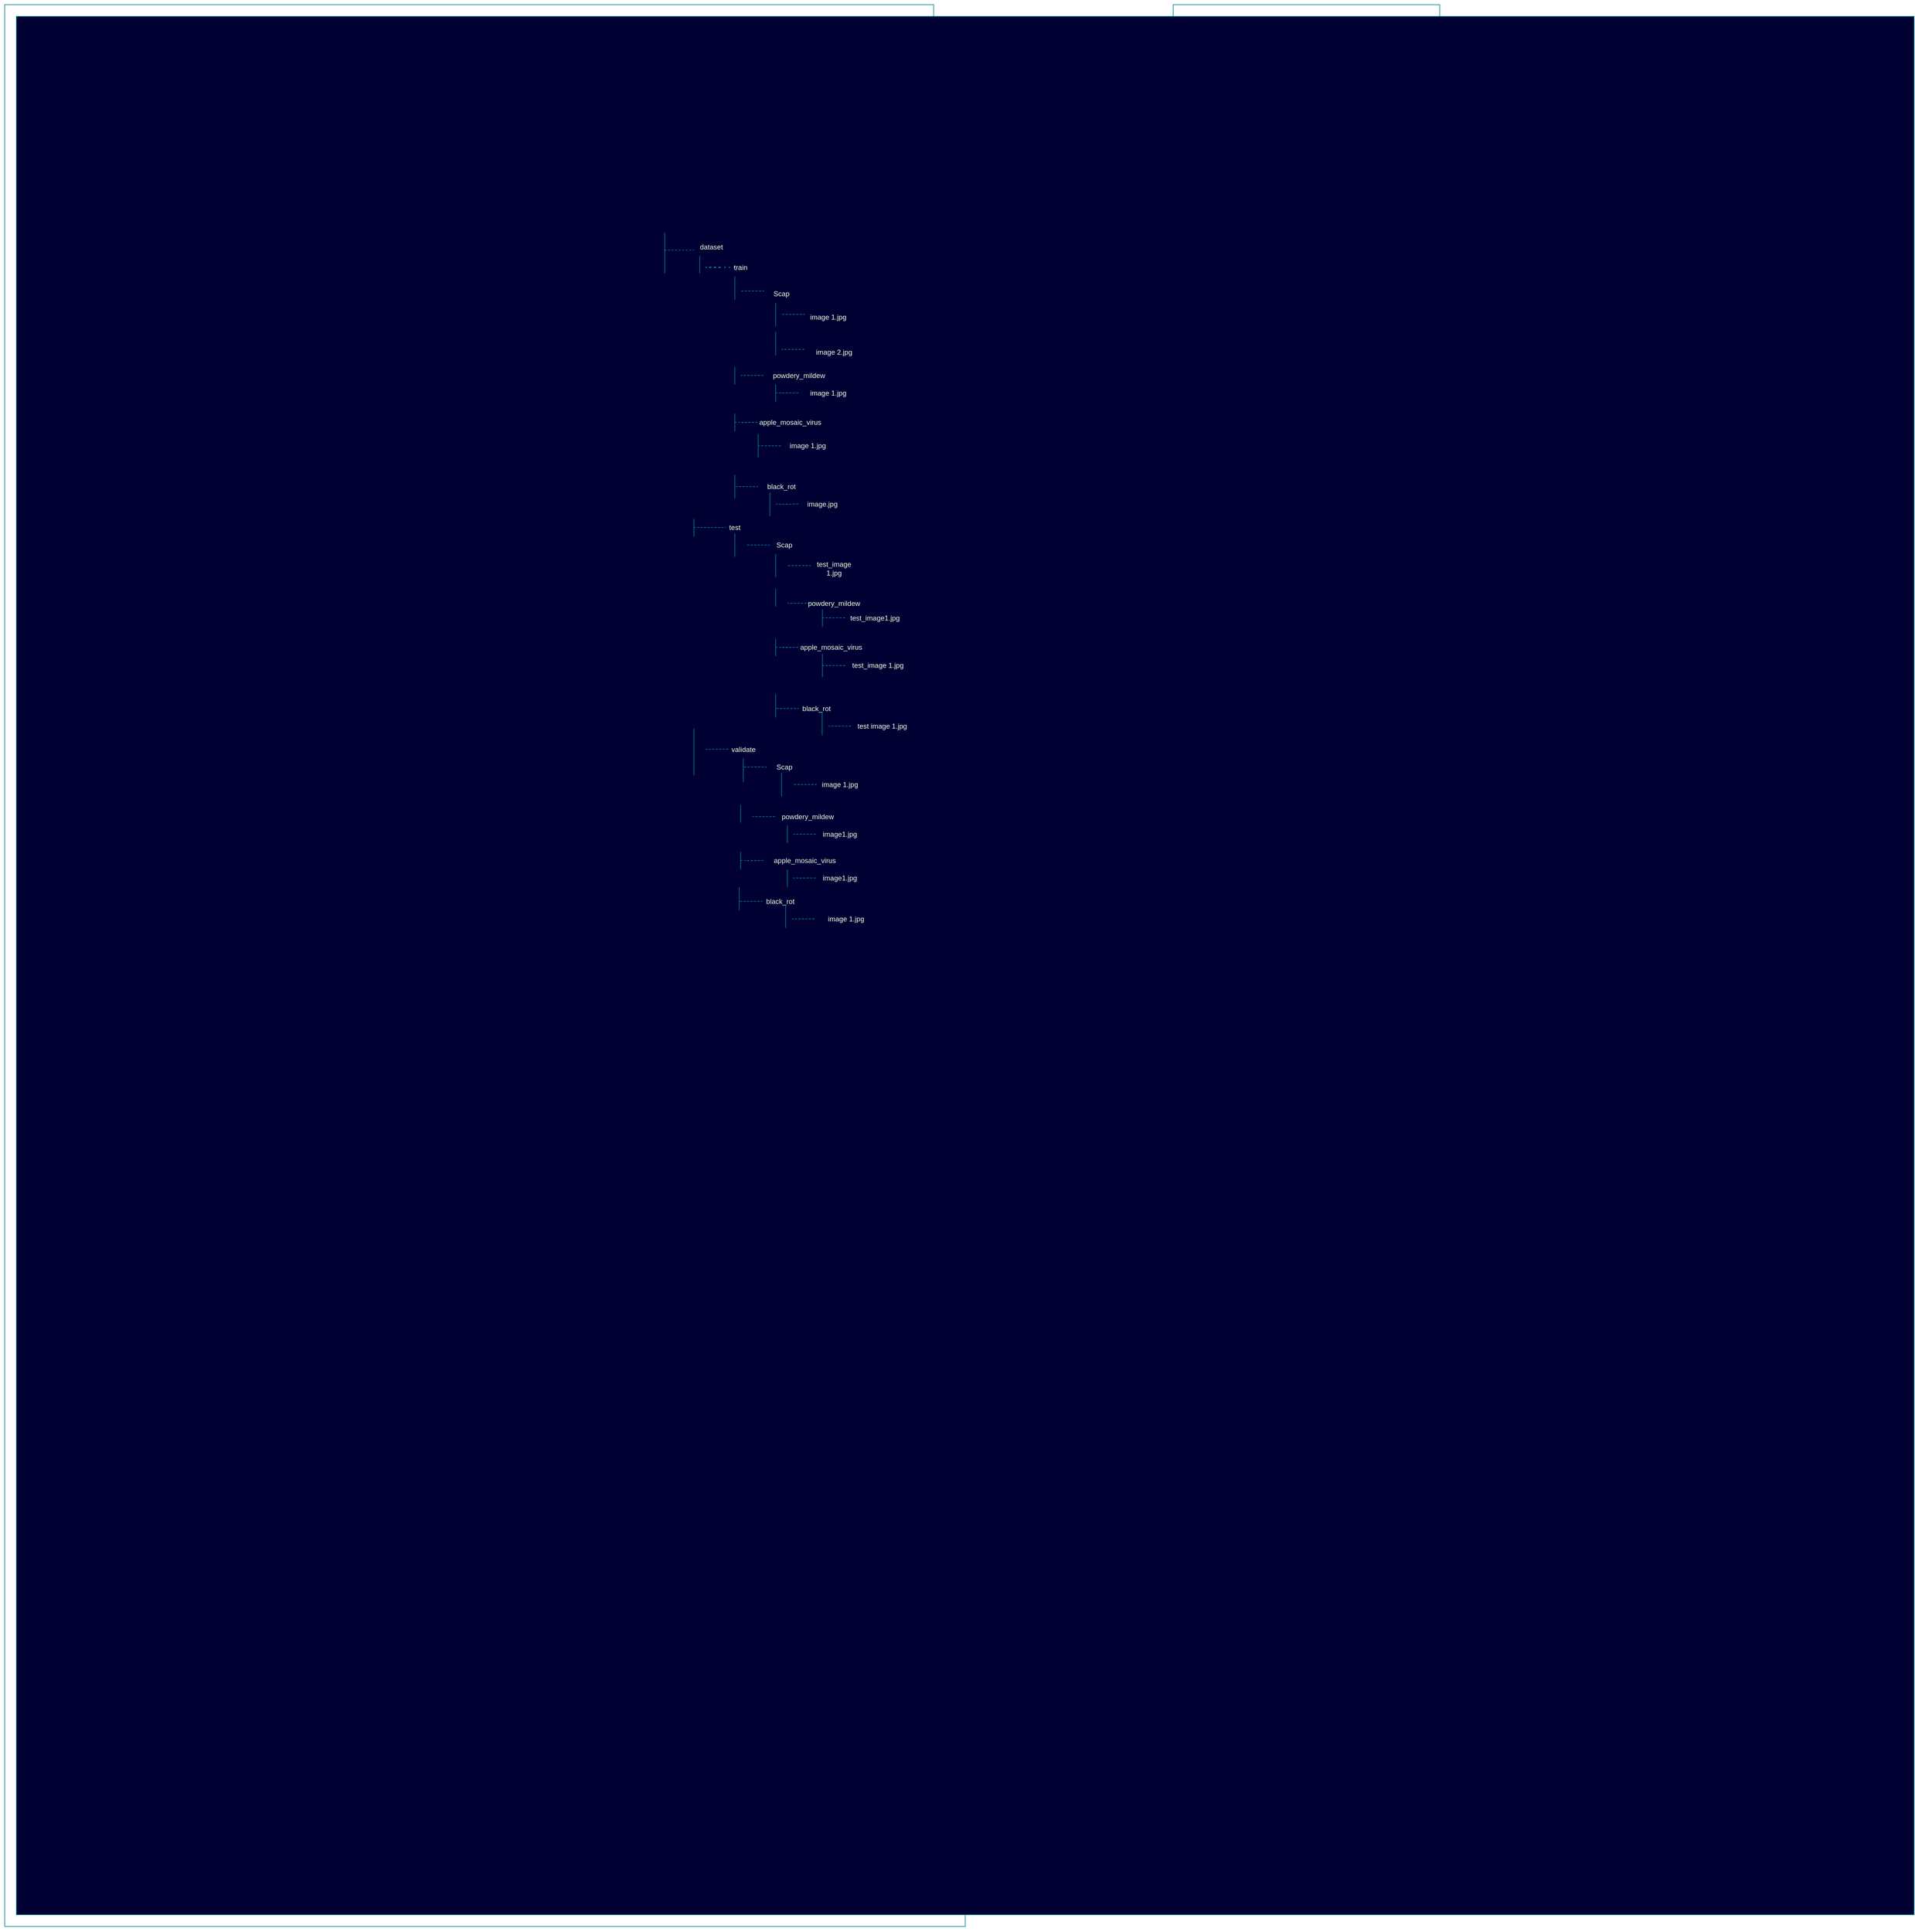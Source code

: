 <mxfile version="22.1.11" type="github">
  <diagram name="Page-1" id="oNqK7Tt7VDadAU0Wci8r">
    <mxGraphModel dx="2754" dy="1744" grid="1" gridSize="10" guides="1" tooltips="1" connect="1" arrows="1" fold="1" page="1" pageScale="1" pageWidth="827" pageHeight="1169" background="none" math="0" shadow="0">
      <root>
        <mxCell id="0" />
        <mxCell id="1" parent="0" />
        <mxCell id="n_PquJhFzSinBQ8zShAa-7" value="" style="shape=partialRectangle;whiteSpace=wrap;html=1;top=0;bottom=0;fillColor=none;strokeColor=#028090;align=center;verticalAlign=middle;fontFamily=Helvetica;fontSize=12;fontColor=#E4FDE1;labelBackgroundColor=none;" vertex="1" parent="1">
          <mxGeometry x="350" y="250" height="60" as="geometry" />
        </mxCell>
        <mxCell id="n_PquJhFzSinBQ8zShAa-177" style="edgeStyle=orthogonalEdgeStyle;rounded=0;orthogonalLoop=1;jettySize=auto;html=1;exitX=0.5;exitY=1;exitDx=0;exitDy=0;strokeColor=#028090;fontColor=#E4FDE1;fillColor=#F45B69;" edge="1" parent="1" source="n_PquJhFzSinBQ8zShAa-17">
          <mxGeometry relative="1" as="geometry">
            <mxPoint x="459.852" y="1041.111" as="targetPoint" />
          </mxGeometry>
        </mxCell>
        <mxCell id="n_PquJhFzSinBQ8zShAa-279" style="edgeStyle=orthogonalEdgeStyle;rounded=0;orthogonalLoop=1;jettySize=auto;html=1;exitX=0.75;exitY=0;exitDx=0;exitDy=0;strokeColor=#028090;fontColor=#E4FDE1;fillColor=#F45B69;" edge="1" parent="1" source="n_PquJhFzSinBQ8zShAa-17">
          <mxGeometry relative="1" as="geometry">
            <mxPoint x="870.0" y="380" as="targetPoint" />
          </mxGeometry>
        </mxCell>
        <mxCell id="n_PquJhFzSinBQ8zShAa-17" value="" style="whiteSpace=wrap;html=1;aspect=fixed;strokeColor=#028090;fontColor=#E4FDE1;fillColor=#000033;" vertex="1" parent="1">
          <mxGeometry x="-1110" y="-150" width="3249" height="3249" as="geometry" />
        </mxCell>
        <mxCell id="n_PquJhFzSinBQ8zShAa-19" value="" style="endArrow=none;html=1;rounded=0;strokeColor=#028090;fontColor=#E4FDE1;fillColor=#F45B69;targetPerimeterSpacing=9;" edge="1" parent="1">
          <mxGeometry width="50" height="50" relative="1" as="geometry">
            <mxPoint y="290" as="sourcePoint" />
            <mxPoint y="220" as="targetPoint" />
            <Array as="points">
              <mxPoint y="280" />
              <mxPoint y="250" />
            </Array>
          </mxGeometry>
        </mxCell>
        <mxCell id="n_PquJhFzSinBQ8zShAa-21" value="" style="endArrow=none;dashed=1;html=1;rounded=0;strokeColor=#028090;fontColor=#E4FDE1;fillColor=#F45B69;" edge="1" parent="1">
          <mxGeometry width="50" height="50" relative="1" as="geometry">
            <mxPoint y="250" as="sourcePoint" />
            <mxPoint x="50" y="250" as="targetPoint" />
            <Array as="points">
              <mxPoint y="250" />
            </Array>
          </mxGeometry>
        </mxCell>
        <mxCell id="n_PquJhFzSinBQ8zShAa-22" value="dataset" style="text;strokeColor=none;align=center;fillColor=none;html=1;verticalAlign=middle;whiteSpace=wrap;rounded=0;fontColor=#E4FDE1;" vertex="1" parent="1">
          <mxGeometry x="50" y="230" width="60" height="30" as="geometry" />
        </mxCell>
        <mxCell id="n_PquJhFzSinBQ8zShAa-29" value="" style="endArrow=none;html=1;rounded=0;strokeColor=#028090;fontColor=#E4FDE1;fillColor=#F45B69;" edge="1" parent="1">
          <mxGeometry width="50" height="50" relative="1" as="geometry">
            <mxPoint x="60" y="290" as="sourcePoint" />
            <mxPoint x="60" y="290" as="targetPoint" />
            <Array as="points">
              <mxPoint x="60" y="260" />
              <mxPoint x="60" y="280" />
            </Array>
          </mxGeometry>
        </mxCell>
        <mxCell id="n_PquJhFzSinBQ8zShAa-30" value="" style="endArrow=none;dashed=1;html=1;dashPattern=1 3;strokeWidth=2;rounded=0;strokeColor=#028090;fontColor=#E4FDE1;fillColor=#F45B69;" edge="1" parent="1">
          <mxGeometry width="50" height="50" relative="1" as="geometry">
            <mxPoint x="120" y="279.5" as="sourcePoint" />
            <mxPoint x="100" y="280" as="targetPoint" />
            <Array as="points">
              <mxPoint x="70" y="279.5" />
            </Array>
          </mxGeometry>
        </mxCell>
        <mxCell id="n_PquJhFzSinBQ8zShAa-34" value="train" style="text;strokeColor=none;align=center;fillColor=none;html=1;verticalAlign=middle;whiteSpace=wrap;rounded=0;fontColor=#E4FDE1;" vertex="1" parent="1">
          <mxGeometry x="100" y="265" width="60" height="30" as="geometry" />
        </mxCell>
        <mxCell id="n_PquJhFzSinBQ8zShAa-37" value="" style="endArrow=none;html=1;rounded=0;strokeColor=#028090;fontColor=#E4FDE1;fillColor=#F45B69;" edge="1" parent="1">
          <mxGeometry width="50" height="50" relative="1" as="geometry">
            <mxPoint x="120" y="295" as="sourcePoint" />
            <mxPoint x="120" y="295" as="targetPoint" />
            <Array as="points">
              <mxPoint x="120" y="335" />
            </Array>
          </mxGeometry>
        </mxCell>
        <mxCell id="n_PquJhFzSinBQ8zShAa-39" value="" style="endArrow=none;dashed=1;html=1;rounded=0;strokeColor=#028090;fontColor=#E4FDE1;fillColor=#F45B69;" edge="1" parent="1">
          <mxGeometry width="50" height="50" relative="1" as="geometry">
            <mxPoint x="170" y="320" as="sourcePoint" />
            <mxPoint x="170" y="320" as="targetPoint" />
            <Array as="points">
              <mxPoint x="130" y="320" />
            </Array>
          </mxGeometry>
        </mxCell>
        <mxCell id="n_PquJhFzSinBQ8zShAa-41" value="Scap" style="text;strokeColor=none;align=center;fillColor=none;html=1;verticalAlign=middle;whiteSpace=wrap;rounded=0;fontColor=#E4FDE1;" vertex="1" parent="1">
          <mxGeometry x="170" y="310" width="60" height="30" as="geometry" />
        </mxCell>
        <mxCell id="n_PquJhFzSinBQ8zShAa-44" value="" style="endArrow=none;html=1;rounded=0;strokeColor=#028090;fontColor=#E4FDE1;fillColor=#F45B69;" edge="1" parent="1">
          <mxGeometry width="50" height="50" relative="1" as="geometry">
            <mxPoint x="190" y="340" as="sourcePoint" />
            <mxPoint x="190" y="340" as="targetPoint" />
            <Array as="points">
              <mxPoint x="190" y="380" />
            </Array>
          </mxGeometry>
        </mxCell>
        <mxCell id="n_PquJhFzSinBQ8zShAa-45" value="" style="endArrow=none;dashed=1;html=1;rounded=0;strokeColor=#028090;fontColor=#E4FDE1;fillColor=#F45B69;" edge="1" parent="1">
          <mxGeometry width="50" height="50" relative="1" as="geometry">
            <mxPoint x="240" y="360" as="sourcePoint" />
            <mxPoint x="240" y="360" as="targetPoint" />
            <Array as="points">
              <mxPoint x="200" y="360" />
            </Array>
          </mxGeometry>
        </mxCell>
        <mxCell id="n_PquJhFzSinBQ8zShAa-48" value="image 1.jpg" style="text;strokeColor=none;align=center;fillColor=none;html=1;verticalAlign=middle;whiteSpace=wrap;rounded=0;fontColor=#E4FDE1;" vertex="1" parent="1">
          <mxGeometry x="240" y="350" width="80" height="30" as="geometry" />
        </mxCell>
        <mxCell id="n_PquJhFzSinBQ8zShAa-50" value="" style="endArrow=none;html=1;rounded=0;strokeColor=#028090;fontColor=#E4FDE1;fillColor=#F45B69;" edge="1" parent="1">
          <mxGeometry width="50" height="50" relative="1" as="geometry">
            <mxPoint x="190" y="390" as="sourcePoint" />
            <mxPoint x="190" y="390" as="targetPoint" />
            <Array as="points">
              <mxPoint x="190" y="430" />
            </Array>
          </mxGeometry>
        </mxCell>
        <mxCell id="n_PquJhFzSinBQ8zShAa-51" value="" style="endArrow=none;dashed=1;html=1;rounded=0;strokeColor=#028090;fontColor=#E4FDE1;fillColor=#F45B69;" edge="1" parent="1">
          <mxGeometry width="50" height="50" relative="1" as="geometry">
            <mxPoint x="200" y="420" as="sourcePoint" />
            <mxPoint x="200" y="420" as="targetPoint" />
            <Array as="points">
              <mxPoint x="240" y="420" />
            </Array>
          </mxGeometry>
        </mxCell>
        <mxCell id="n_PquJhFzSinBQ8zShAa-54" value="image 2.jpg" style="text;strokeColor=none;align=center;fillColor=none;html=1;verticalAlign=middle;whiteSpace=wrap;rounded=0;fontColor=#E4FDE1;" vertex="1" parent="1">
          <mxGeometry x="240" y="410" width="100" height="30" as="geometry" />
        </mxCell>
        <mxCell id="n_PquJhFzSinBQ8zShAa-57" value="" style="endArrow=none;html=1;rounded=0;strokeColor=#028090;fontColor=#E4FDE1;fillColor=#F45B69;" edge="1" parent="1">
          <mxGeometry width="50" height="50" relative="1" as="geometry">
            <mxPoint x="120" y="450" as="sourcePoint" />
            <mxPoint x="120" y="450" as="targetPoint" />
            <Array as="points">
              <mxPoint x="120" y="480" />
            </Array>
          </mxGeometry>
        </mxCell>
        <mxCell id="n_PquJhFzSinBQ8zShAa-62" value="" style="endArrow=none;dashed=1;html=1;rounded=0;strokeColor=#028090;fontColor=#E4FDE1;fillColor=#F45B69;" edge="1" parent="1">
          <mxGeometry width="50" height="50" relative="1" as="geometry">
            <mxPoint x="130" y="464.52" as="sourcePoint" />
            <mxPoint x="130" y="464.52" as="targetPoint" />
            <Array as="points">
              <mxPoint x="170" y="464.52" />
            </Array>
          </mxGeometry>
        </mxCell>
        <mxCell id="n_PquJhFzSinBQ8zShAa-63" value="powdery_mildew" style="text;strokeColor=none;align=center;fillColor=none;html=1;verticalAlign=middle;whiteSpace=wrap;rounded=0;fontColor=#E4FDE1;" vertex="1" parent="1">
          <mxGeometry x="170" y="450" width="120" height="30" as="geometry" />
        </mxCell>
        <mxCell id="n_PquJhFzSinBQ8zShAa-64" value="" style="endArrow=none;html=1;rounded=0;strokeColor=#028090;fontColor=#E4FDE1;fillColor=#F45B69;" edge="1" parent="1">
          <mxGeometry width="50" height="50" relative="1" as="geometry">
            <mxPoint x="190" y="480" as="sourcePoint" />
            <mxPoint x="190" y="480" as="targetPoint" />
            <Array as="points">
              <mxPoint x="190" y="510" />
            </Array>
          </mxGeometry>
        </mxCell>
        <mxCell id="n_PquJhFzSinBQ8zShAa-65" value="" style="endArrow=none;dashed=1;html=1;rounded=0;strokeColor=#028090;fontColor=#E4FDE1;fillColor=#F45B69;" edge="1" parent="1">
          <mxGeometry width="50" height="50" relative="1" as="geometry">
            <mxPoint x="190" y="494.52" as="sourcePoint" />
            <mxPoint x="190" y="494.52" as="targetPoint" />
            <Array as="points">
              <mxPoint x="230" y="494.52" />
            </Array>
          </mxGeometry>
        </mxCell>
        <mxCell id="n_PquJhFzSinBQ8zShAa-67" value="image 1.jpg" style="text;strokeColor=none;align=center;fillColor=none;html=1;verticalAlign=middle;whiteSpace=wrap;rounded=0;fontColor=#E4FDE1;" vertex="1" parent="1">
          <mxGeometry x="230" y="480" width="100" height="30" as="geometry" />
        </mxCell>
        <mxCell id="n_PquJhFzSinBQ8zShAa-68" value="" style="endArrow=none;html=1;rounded=0;strokeColor=#028090;fontColor=#E4FDE1;fillColor=#F45B69;" edge="1" parent="1">
          <mxGeometry width="50" height="50" relative="1" as="geometry">
            <mxPoint x="120" y="530" as="sourcePoint" />
            <mxPoint x="120" y="530" as="targetPoint" />
            <Array as="points">
              <mxPoint x="120" y="560" />
            </Array>
          </mxGeometry>
        </mxCell>
        <mxCell id="n_PquJhFzSinBQ8zShAa-69" value="" style="endArrow=none;dashed=1;html=1;rounded=0;strokeColor=#028090;fontColor=#E4FDE1;fillColor=#F45B69;" edge="1" parent="1">
          <mxGeometry width="50" height="50" relative="1" as="geometry">
            <mxPoint x="120" y="544.76" as="sourcePoint" />
            <mxPoint x="130" y="545.24" as="targetPoint" />
            <Array as="points">
              <mxPoint x="160" y="544.76" />
            </Array>
          </mxGeometry>
        </mxCell>
        <mxCell id="n_PquJhFzSinBQ8zShAa-73" value="apple_mosaic_virus" style="text;strokeColor=none;align=center;fillColor=none;html=1;verticalAlign=middle;whiteSpace=wrap;rounded=0;fontColor=#E4FDE1;" vertex="1" parent="1">
          <mxGeometry x="150" y="530" width="130" height="30" as="geometry" />
        </mxCell>
        <mxCell id="n_PquJhFzSinBQ8zShAa-74" value="" style="endArrow=none;html=1;rounded=0;strokeColor=#028090;fontColor=#E4FDE1;fillColor=#F45B69;" edge="1" parent="1">
          <mxGeometry width="50" height="50" relative="1" as="geometry">
            <mxPoint x="160" y="605" as="sourcePoint" />
            <mxPoint x="160" y="605" as="targetPoint" />
            <Array as="points">
              <mxPoint x="160" y="565" />
            </Array>
          </mxGeometry>
        </mxCell>
        <mxCell id="n_PquJhFzSinBQ8zShAa-75" value="" style="endArrow=none;dashed=1;html=1;rounded=0;strokeColor=#028090;fontColor=#E4FDE1;fillColor=#F45B69;" edge="1" parent="1">
          <mxGeometry width="50" height="50" relative="1" as="geometry">
            <mxPoint x="160" y="585" as="sourcePoint" />
            <mxPoint x="160" y="585" as="targetPoint" />
            <Array as="points">
              <mxPoint x="200" y="585" />
            </Array>
          </mxGeometry>
        </mxCell>
        <mxCell id="n_PquJhFzSinBQ8zShAa-76" value="image 1.jpg" style="text;strokeColor=none;align=center;fillColor=none;html=1;verticalAlign=middle;whiteSpace=wrap;rounded=0;fontColor=#E4FDE1;" vertex="1" parent="1">
          <mxGeometry x="200" y="570" width="90" height="30" as="geometry" />
        </mxCell>
        <mxCell id="n_PquJhFzSinBQ8zShAa-77" value="" style="endArrow=none;html=1;rounded=0;strokeColor=#028090;fontColor=#E4FDE1;fillColor=#F45B69;" edge="1" parent="1">
          <mxGeometry width="50" height="50" relative="1" as="geometry">
            <mxPoint x="120" y="635" as="sourcePoint" />
            <mxPoint x="120" y="635" as="targetPoint" />
            <Array as="points">
              <mxPoint x="120" y="675" />
            </Array>
          </mxGeometry>
        </mxCell>
        <mxCell id="n_PquJhFzSinBQ8zShAa-78" value="" style="endArrow=none;dashed=1;html=1;rounded=0;strokeColor=#028090;fontColor=#E4FDE1;fillColor=#F45B69;" edge="1" parent="1">
          <mxGeometry width="50" height="50" relative="1" as="geometry">
            <mxPoint x="160" y="654.91" as="sourcePoint" />
            <mxPoint x="160" y="654.91" as="targetPoint" />
            <Array as="points">
              <mxPoint x="120" y="654.91" />
            </Array>
          </mxGeometry>
        </mxCell>
        <mxCell id="n_PquJhFzSinBQ8zShAa-79" value="black_rot" style="text;strokeColor=none;align=center;fillColor=none;html=1;verticalAlign=middle;whiteSpace=wrap;rounded=0;fontColor=#E4FDE1;" vertex="1" parent="1">
          <mxGeometry x="160" y="640" width="80" height="30" as="geometry" />
        </mxCell>
        <mxCell id="n_PquJhFzSinBQ8zShAa-81" value="" style="endArrow=none;html=1;rounded=0;strokeColor=#028090;fontColor=#E4FDE1;fillColor=#F45B69;" edge="1" parent="1">
          <mxGeometry width="50" height="50" relative="1" as="geometry">
            <mxPoint x="50.0" y="740" as="sourcePoint" />
            <mxPoint x="50.0" y="740" as="targetPoint" />
            <Array as="points">
              <mxPoint x="50.0" y="710" />
            </Array>
          </mxGeometry>
        </mxCell>
        <mxCell id="n_PquJhFzSinBQ8zShAa-82" value="test" style="text;strokeColor=none;align=center;fillColor=none;html=1;verticalAlign=middle;whiteSpace=wrap;rounded=0;fontColor=#E4FDE1;" vertex="1" parent="1">
          <mxGeometry x="90" y="710" width="60" height="30" as="geometry" />
        </mxCell>
        <mxCell id="n_PquJhFzSinBQ8zShAa-84" value="" style="endArrow=none;dashed=1;html=1;rounded=0;strokeColor=#028090;fontColor=#E4FDE1;fillColor=#F45B69;" edge="1" parent="1">
          <mxGeometry width="50" height="50" relative="1" as="geometry">
            <mxPoint x="50" y="724.7" as="sourcePoint" />
            <mxPoint x="50" y="724.77" as="targetPoint" />
            <Array as="points">
              <mxPoint x="105" y="724.77" />
            </Array>
          </mxGeometry>
        </mxCell>
        <mxCell id="n_PquJhFzSinBQ8zShAa-87" value="" style="endArrow=none;dashed=1;html=1;rounded=0;strokeColor=#028090;fontColor=#E4FDE1;fillColor=#F45B69;" edge="1" parent="1">
          <mxGeometry width="50" height="50" relative="1" as="geometry">
            <mxPoint x="190" y="684.75" as="sourcePoint" />
            <mxPoint x="190" y="684.75" as="targetPoint" />
            <Array as="points">
              <mxPoint x="230" y="684.75" />
            </Array>
          </mxGeometry>
        </mxCell>
        <mxCell id="n_PquJhFzSinBQ8zShAa-88" value="" style="endArrow=none;html=1;rounded=0;strokeColor=#028090;fontColor=#E4FDE1;fillColor=#F45B69;" edge="1" parent="1">
          <mxGeometry width="50" height="50" relative="1" as="geometry">
            <mxPoint x="180" y="705" as="sourcePoint" />
            <mxPoint x="180" y="705" as="targetPoint" />
            <Array as="points">
              <mxPoint x="180" y="665" />
            </Array>
          </mxGeometry>
        </mxCell>
        <mxCell id="n_PquJhFzSinBQ8zShAa-89" value="image.jpg&lt;br&gt;" style="text;strokeColor=none;align=center;fillColor=none;html=1;verticalAlign=middle;whiteSpace=wrap;rounded=0;fontColor=#E4FDE1;" vertex="1" parent="1">
          <mxGeometry x="240" y="670" width="60" height="30" as="geometry" />
        </mxCell>
        <mxCell id="n_PquJhFzSinBQ8zShAa-149" value="" style="endArrow=none;html=1;rounded=0;strokeColor=#028090;fontColor=#E4FDE1;fillColor=#F45B69;" edge="1" parent="1">
          <mxGeometry width="50" height="50" relative="1" as="geometry">
            <mxPoint x="120" y="735" as="sourcePoint" />
            <mxPoint x="120" y="735" as="targetPoint" />
            <Array as="points">
              <mxPoint x="120" y="775" />
            </Array>
          </mxGeometry>
        </mxCell>
        <mxCell id="n_PquJhFzSinBQ8zShAa-150" value="" style="endArrow=none;dashed=1;html=1;rounded=0;strokeColor=#028090;fontColor=#E4FDE1;fillColor=#F45B69;" edge="1" parent="1">
          <mxGeometry width="50" height="50" relative="1" as="geometry">
            <mxPoint x="180" y="754.7" as="sourcePoint" />
            <mxPoint x="180" y="754.7" as="targetPoint" />
            <Array as="points">
              <mxPoint x="140" y="754.7" />
            </Array>
          </mxGeometry>
        </mxCell>
        <mxCell id="n_PquJhFzSinBQ8zShAa-151" value="Scap" style="text;strokeColor=none;align=center;fillColor=none;html=1;verticalAlign=middle;whiteSpace=wrap;rounded=0;fontColor=#E4FDE1;" vertex="1" parent="1">
          <mxGeometry x="175" y="740" width="60" height="30" as="geometry" />
        </mxCell>
        <mxCell id="n_PquJhFzSinBQ8zShAa-152" value="" style="endArrow=none;html=1;rounded=0;strokeColor=#028090;fontColor=#E4FDE1;fillColor=#F45B69;" edge="1" parent="1">
          <mxGeometry width="50" height="50" relative="1" as="geometry">
            <mxPoint x="190" y="770" as="sourcePoint" />
            <mxPoint x="190" y="770" as="targetPoint" />
            <Array as="points">
              <mxPoint x="190" y="810" />
            </Array>
          </mxGeometry>
        </mxCell>
        <mxCell id="n_PquJhFzSinBQ8zShAa-153" value="" style="endArrow=none;dashed=1;html=1;rounded=0;strokeColor=#028090;fontColor=#E4FDE1;fillColor=#F45B69;" edge="1" parent="1">
          <mxGeometry width="50" height="50" relative="1" as="geometry">
            <mxPoint x="250" y="790" as="sourcePoint" />
            <mxPoint x="250" y="790" as="targetPoint" />
            <Array as="points">
              <mxPoint x="210" y="790" />
            </Array>
          </mxGeometry>
        </mxCell>
        <mxCell id="n_PquJhFzSinBQ8zShAa-154" value="test_image 1.jpg" style="text;strokeColor=none;align=center;fillColor=none;html=1;verticalAlign=middle;whiteSpace=wrap;rounded=0;fontColor=#E4FDE1;" vertex="1" parent="1">
          <mxGeometry x="250" y="780" width="80" height="30" as="geometry" />
        </mxCell>
        <mxCell id="n_PquJhFzSinBQ8zShAa-158" value="" style="endArrow=none;html=1;rounded=0;strokeColor=#028090;fontColor=#E4FDE1;fillColor=#F45B69;" edge="1" parent="1">
          <mxGeometry width="50" height="50" relative="1" as="geometry">
            <mxPoint x="190" y="830" as="sourcePoint" />
            <mxPoint x="190" y="830" as="targetPoint" />
            <Array as="points">
              <mxPoint x="190" y="860" />
            </Array>
          </mxGeometry>
        </mxCell>
        <mxCell id="n_PquJhFzSinBQ8zShAa-159" value="" style="endArrow=none;dashed=1;html=1;rounded=0;strokeColor=#028090;fontColor=#E4FDE1;fillColor=#F45B69;" edge="1" parent="1">
          <mxGeometry width="50" height="50" relative="1" as="geometry">
            <mxPoint x="210" y="854.55" as="sourcePoint" />
            <mxPoint x="210" y="854.55" as="targetPoint" />
            <Array as="points">
              <mxPoint x="250" y="854.55" />
            </Array>
          </mxGeometry>
        </mxCell>
        <mxCell id="n_PquJhFzSinBQ8zShAa-160" value="powdery_mildew" style="text;strokeColor=none;align=center;fillColor=none;html=1;verticalAlign=middle;whiteSpace=wrap;rounded=0;fontColor=#E4FDE1;" vertex="1" parent="1">
          <mxGeometry x="230" y="840" width="120" height="30" as="geometry" />
        </mxCell>
        <mxCell id="n_PquJhFzSinBQ8zShAa-161" value="" style="endArrow=none;html=1;rounded=0;strokeColor=#028090;fontColor=#E4FDE1;fillColor=#F45B69;" edge="1" parent="1">
          <mxGeometry width="50" height="50" relative="1" as="geometry">
            <mxPoint x="270" y="865" as="sourcePoint" />
            <mxPoint x="270" y="865" as="targetPoint" />
            <Array as="points">
              <mxPoint x="270" y="895" />
            </Array>
          </mxGeometry>
        </mxCell>
        <mxCell id="n_PquJhFzSinBQ8zShAa-162" value="" style="endArrow=none;dashed=1;html=1;rounded=0;strokeColor=#028090;fontColor=#E4FDE1;fillColor=#F45B69;" edge="1" parent="1">
          <mxGeometry width="50" height="50" relative="1" as="geometry">
            <mxPoint x="270" y="879.52" as="sourcePoint" />
            <mxPoint x="270" y="879.52" as="targetPoint" />
            <Array as="points">
              <mxPoint x="310" y="879.52" />
            </Array>
          </mxGeometry>
        </mxCell>
        <mxCell id="n_PquJhFzSinBQ8zShAa-163" value="test_image1.jpg" style="text;strokeColor=none;align=center;fillColor=none;html=1;verticalAlign=middle;whiteSpace=wrap;rounded=0;fontColor=#E4FDE1;" vertex="1" parent="1">
          <mxGeometry x="310" y="865" width="100" height="30" as="geometry" />
        </mxCell>
        <mxCell id="n_PquJhFzSinBQ8zShAa-164" value="" style="endArrow=none;html=1;rounded=0;strokeColor=#028090;fontColor=#E4FDE1;fillColor=#F45B69;" edge="1" parent="1">
          <mxGeometry width="50" height="50" relative="1" as="geometry">
            <mxPoint x="190" y="915" as="sourcePoint" />
            <mxPoint x="190" y="915" as="targetPoint" />
            <Array as="points">
              <mxPoint x="190" y="945" />
            </Array>
          </mxGeometry>
        </mxCell>
        <mxCell id="n_PquJhFzSinBQ8zShAa-165" value="" style="endArrow=none;dashed=1;html=1;rounded=0;strokeColor=#028090;fontColor=#E4FDE1;fillColor=#F45B69;" edge="1" parent="1">
          <mxGeometry width="50" height="50" relative="1" as="geometry">
            <mxPoint x="190" y="929.76" as="sourcePoint" />
            <mxPoint x="200" y="930.24" as="targetPoint" />
            <Array as="points">
              <mxPoint x="230" y="929.76" />
            </Array>
          </mxGeometry>
        </mxCell>
        <mxCell id="n_PquJhFzSinBQ8zShAa-166" value="apple_mosaic_virus" style="text;strokeColor=none;align=center;fillColor=none;html=1;verticalAlign=middle;whiteSpace=wrap;rounded=0;fontColor=#E4FDE1;" vertex="1" parent="1">
          <mxGeometry x="220" y="915" width="130" height="30" as="geometry" />
        </mxCell>
        <mxCell id="n_PquJhFzSinBQ8zShAa-167" value="" style="endArrow=none;html=1;rounded=0;strokeColor=#028090;fontColor=#E4FDE1;fillColor=#F45B69;" edge="1" parent="1">
          <mxGeometry width="50" height="50" relative="1" as="geometry">
            <mxPoint x="270" y="981" as="sourcePoint" />
            <mxPoint x="270" y="981" as="targetPoint" />
            <Array as="points">
              <mxPoint x="270" y="941" />
            </Array>
          </mxGeometry>
        </mxCell>
        <mxCell id="n_PquJhFzSinBQ8zShAa-168" value="" style="endArrow=none;dashed=1;html=1;rounded=0;strokeColor=#028090;fontColor=#E4FDE1;fillColor=#F45B69;" edge="1" parent="1">
          <mxGeometry width="50" height="50" relative="1" as="geometry">
            <mxPoint x="270" y="961" as="sourcePoint" />
            <mxPoint x="270" y="961" as="targetPoint" />
            <Array as="points">
              <mxPoint x="310" y="961" />
            </Array>
          </mxGeometry>
        </mxCell>
        <mxCell id="n_PquJhFzSinBQ8zShAa-169" value="test_image 1.jpg" style="text;strokeColor=none;align=center;fillColor=none;html=1;verticalAlign=middle;whiteSpace=wrap;rounded=0;fontColor=#E4FDE1;" vertex="1" parent="1">
          <mxGeometry x="310" y="946" width="110" height="30" as="geometry" />
        </mxCell>
        <mxCell id="n_PquJhFzSinBQ8zShAa-170" value="" style="endArrow=none;html=1;rounded=0;strokeColor=#028090;fontColor=#E4FDE1;fillColor=#F45B69;" edge="1" parent="1">
          <mxGeometry width="50" height="50" relative="1" as="geometry">
            <mxPoint x="190" y="1010" as="sourcePoint" />
            <mxPoint x="190" y="1010" as="targetPoint" />
            <Array as="points">
              <mxPoint x="190" y="1050" />
            </Array>
          </mxGeometry>
        </mxCell>
        <mxCell id="n_PquJhFzSinBQ8zShAa-171" value="" style="endArrow=none;dashed=1;html=1;rounded=0;strokeColor=#028090;fontColor=#E4FDE1;fillColor=#F45B69;" edge="1" parent="1">
          <mxGeometry width="50" height="50" relative="1" as="geometry">
            <mxPoint x="230" y="1034.47" as="sourcePoint" />
            <mxPoint x="230" y="1034.47" as="targetPoint" />
            <Array as="points">
              <mxPoint x="190" y="1034.47" />
            </Array>
          </mxGeometry>
        </mxCell>
        <mxCell id="n_PquJhFzSinBQ8zShAa-172" value="black_rot" style="text;strokeColor=none;align=center;fillColor=none;html=1;verticalAlign=middle;whiteSpace=wrap;rounded=0;fontColor=#E4FDE1;" vertex="1" parent="1">
          <mxGeometry x="220" y="1020" width="80" height="30" as="geometry" />
        </mxCell>
        <mxCell id="n_PquJhFzSinBQ8zShAa-173" value="" style="endArrow=none;dashed=1;html=1;rounded=0;strokeColor=#028090;fontColor=#E4FDE1;fillColor=#F45B69;" edge="1" parent="1">
          <mxGeometry width="50" height="50" relative="1" as="geometry">
            <mxPoint x="280" y="1064.57" as="sourcePoint" />
            <mxPoint x="280" y="1064.57" as="targetPoint" />
            <Array as="points">
              <mxPoint x="320" y="1064.57" />
            </Array>
          </mxGeometry>
        </mxCell>
        <mxCell id="n_PquJhFzSinBQ8zShAa-174" value="" style="endArrow=none;html=1;rounded=0;strokeColor=#028090;fontColor=#E4FDE1;fillColor=#F45B69;" edge="1" parent="1">
          <mxGeometry width="50" height="50" relative="1" as="geometry">
            <mxPoint x="269.57" y="1080" as="sourcePoint" />
            <mxPoint x="269.57" y="1080" as="targetPoint" />
            <Array as="points">
              <mxPoint x="269.57" y="1040" />
            </Array>
          </mxGeometry>
        </mxCell>
        <mxCell id="n_PquJhFzSinBQ8zShAa-179" value="test image 1.jpg&lt;br&gt;" style="text;strokeColor=none;align=center;fillColor=none;html=1;verticalAlign=middle;whiteSpace=wrap;rounded=0;fontColor=#E4FDE1;" vertex="1" parent="1">
          <mxGeometry x="320" y="1050" width="105" height="30" as="geometry" />
        </mxCell>
        <mxCell id="n_PquJhFzSinBQ8zShAa-246" value="" style="endArrow=none;html=1;rounded=0;strokeColor=#028090;fontColor=#E4FDE1;fillColor=#F45B69;" edge="1" parent="1">
          <mxGeometry width="50" height="50" relative="1" as="geometry">
            <mxPoint x="50" y="1149" as="sourcePoint" />
            <mxPoint x="50" y="1149" as="targetPoint" />
            <Array as="points">
              <mxPoint x="50" y="1069" />
            </Array>
          </mxGeometry>
        </mxCell>
        <mxCell id="n_PquJhFzSinBQ8zShAa-248" value="" style="endArrow=none;dashed=1;html=1;rounded=0;strokeColor=#028090;fontColor=#E4FDE1;fillColor=#F45B69;" edge="1" parent="1">
          <mxGeometry width="50" height="50" relative="1" as="geometry">
            <mxPoint x="70" y="1104.41" as="sourcePoint" />
            <mxPoint x="70" y="1104.41" as="targetPoint" />
            <Array as="points">
              <mxPoint x="110" y="1104" />
            </Array>
          </mxGeometry>
        </mxCell>
        <mxCell id="n_PquJhFzSinBQ8zShAa-249" value="validate&lt;br&gt;" style="text;strokeColor=none;align=center;fillColor=none;html=1;verticalAlign=middle;whiteSpace=wrap;rounded=0;fontColor=#E4FDE1;" vertex="1" parent="1">
          <mxGeometry x="110" y="1090" width="50" height="30" as="geometry" />
        </mxCell>
        <mxCell id="n_PquJhFzSinBQ8zShAa-253" value="" style="endArrow=none;html=1;rounded=0;strokeColor=#028090;fontColor=#E4FDE1;fillColor=#F45B69;" edge="1" parent="1">
          <mxGeometry width="50" height="50" relative="1" as="geometry">
            <mxPoint x="134.58" y="1120" as="sourcePoint" />
            <mxPoint x="134.58" y="1120" as="targetPoint" />
            <Array as="points">
              <mxPoint x="134.58" y="1160" />
            </Array>
          </mxGeometry>
        </mxCell>
        <mxCell id="n_PquJhFzSinBQ8zShAa-254" value="" style="endArrow=none;dashed=1;html=1;rounded=0;strokeColor=#028090;fontColor=#E4FDE1;fillColor=#F45B69;" edge="1" parent="1">
          <mxGeometry width="50" height="50" relative="1" as="geometry">
            <mxPoint x="174.5" y="1134.47" as="sourcePoint" />
            <mxPoint x="174.5" y="1134.47" as="targetPoint" />
            <Array as="points">
              <mxPoint x="134.5" y="1134.47" />
            </Array>
          </mxGeometry>
        </mxCell>
        <mxCell id="n_PquJhFzSinBQ8zShAa-255" value="Scap" style="text;strokeColor=none;align=center;fillColor=none;html=1;verticalAlign=middle;whiteSpace=wrap;rounded=0;fontColor=#E4FDE1;" vertex="1" parent="1">
          <mxGeometry x="175" y="1120" width="60" height="30" as="geometry" />
        </mxCell>
        <mxCell id="n_PquJhFzSinBQ8zShAa-256" value="" style="endArrow=none;html=1;rounded=0;strokeColor=#028090;fontColor=#E4FDE1;fillColor=#F45B69;" edge="1" parent="1">
          <mxGeometry width="50" height="50" relative="1" as="geometry">
            <mxPoint x="200" y="1145" as="sourcePoint" />
            <mxPoint x="200" y="1145" as="targetPoint" />
            <Array as="points">
              <mxPoint x="200" y="1185" />
            </Array>
          </mxGeometry>
        </mxCell>
        <mxCell id="n_PquJhFzSinBQ8zShAa-257" value="" style="endArrow=none;dashed=1;html=1;rounded=0;strokeColor=#028090;fontColor=#E4FDE1;fillColor=#F45B69;" edge="1" parent="1">
          <mxGeometry width="50" height="50" relative="1" as="geometry">
            <mxPoint x="260" y="1164.62" as="sourcePoint" />
            <mxPoint x="260" y="1164.62" as="targetPoint" />
            <Array as="points">
              <mxPoint x="220" y="1164.62" />
            </Array>
          </mxGeometry>
        </mxCell>
        <mxCell id="n_PquJhFzSinBQ8zShAa-258" value="image 1.jpg" style="text;strokeColor=none;align=center;fillColor=none;html=1;verticalAlign=middle;whiteSpace=wrap;rounded=0;fontColor=#E4FDE1;" vertex="1" parent="1">
          <mxGeometry x="260" y="1150" width="80" height="30" as="geometry" />
        </mxCell>
        <mxCell id="n_PquJhFzSinBQ8zShAa-300" value="" style="endArrow=none;html=1;rounded=0;strokeColor=#028090;fontColor=#E4FDE1;fillColor=#F45B69;" edge="1" parent="1">
          <mxGeometry width="50" height="50" relative="1" as="geometry">
            <mxPoint x="130" y="1200" as="sourcePoint" />
            <mxPoint x="130" y="1200" as="targetPoint" />
            <Array as="points">
              <mxPoint x="130" y="1230" />
            </Array>
          </mxGeometry>
        </mxCell>
        <mxCell id="n_PquJhFzSinBQ8zShAa-301" value="" style="endArrow=none;dashed=1;html=1;rounded=0;strokeColor=#028090;fontColor=#E4FDE1;fillColor=#F45B69;" edge="1" parent="1">
          <mxGeometry width="50" height="50" relative="1" as="geometry">
            <mxPoint x="150" y="1219.62" as="sourcePoint" />
            <mxPoint x="150" y="1219.62" as="targetPoint" />
            <Array as="points">
              <mxPoint x="190" y="1219.62" />
            </Array>
          </mxGeometry>
        </mxCell>
        <mxCell id="n_PquJhFzSinBQ8zShAa-302" value="powdery_mildew" style="text;strokeColor=none;align=center;fillColor=none;html=1;verticalAlign=middle;whiteSpace=wrap;rounded=0;fontColor=#E4FDE1;" vertex="1" parent="1">
          <mxGeometry x="200" y="1205" width="90" height="30" as="geometry" />
        </mxCell>
        <mxCell id="n_PquJhFzSinBQ8zShAa-303" value="" style="endArrow=none;html=1;rounded=0;strokeColor=#028090;fontColor=#E4FDE1;fillColor=#F45B69;" edge="1" parent="1">
          <mxGeometry width="50" height="50" relative="1" as="geometry">
            <mxPoint x="210" y="1235" as="sourcePoint" />
            <mxPoint x="210" y="1235" as="targetPoint" />
            <Array as="points">
              <mxPoint x="210" y="1265" />
            </Array>
          </mxGeometry>
        </mxCell>
        <mxCell id="n_PquJhFzSinBQ8zShAa-304" value="" style="endArrow=none;dashed=1;html=1;rounded=0;strokeColor=#028090;fontColor=#E4FDE1;fillColor=#F45B69;" edge="1" parent="1">
          <mxGeometry width="50" height="50" relative="1" as="geometry">
            <mxPoint x="220" y="1249.62" as="sourcePoint" />
            <mxPoint x="220" y="1249.62" as="targetPoint" />
            <Array as="points">
              <mxPoint x="260" y="1249.62" />
            </Array>
          </mxGeometry>
        </mxCell>
        <mxCell id="n_PquJhFzSinBQ8zShAa-305" value="image1.jpg" style="text;strokeColor=none;align=center;fillColor=none;html=1;verticalAlign=middle;whiteSpace=wrap;rounded=0;fontColor=#E4FDE1;" vertex="1" parent="1">
          <mxGeometry x="250" y="1235" width="100" height="30" as="geometry" />
        </mxCell>
        <mxCell id="n_PquJhFzSinBQ8zShAa-313" value="" style="endArrow=none;html=1;rounded=0;strokeColor=#028090;fontColor=#E4FDE1;fillColor=#F45B69;" edge="1" parent="1">
          <mxGeometry width="50" height="50" relative="1" as="geometry">
            <mxPoint x="130" y="1280" as="sourcePoint" />
            <mxPoint x="130" y="1280" as="targetPoint" />
            <Array as="points">
              <mxPoint x="130" y="1310" />
            </Array>
          </mxGeometry>
        </mxCell>
        <mxCell id="n_PquJhFzSinBQ8zShAa-314" value="" style="endArrow=none;dashed=1;html=1;rounded=0;strokeColor=#028090;fontColor=#E4FDE1;fillColor=#F45B69;" edge="1" parent="1">
          <mxGeometry width="50" height="50" relative="1" as="geometry">
            <mxPoint x="130" y="1294.76" as="sourcePoint" />
            <mxPoint x="140" y="1295.24" as="targetPoint" />
            <Array as="points">
              <mxPoint x="170" y="1294.76" />
            </Array>
          </mxGeometry>
        </mxCell>
        <mxCell id="n_PquJhFzSinBQ8zShAa-315" value="apple_mosaic_virus" style="text;strokeColor=none;align=center;fillColor=none;html=1;verticalAlign=middle;whiteSpace=wrap;rounded=0;fontColor=#E4FDE1;" vertex="1" parent="1">
          <mxGeometry x="190" y="1280" width="100" height="30" as="geometry" />
        </mxCell>
        <mxCell id="n_PquJhFzSinBQ8zShAa-316" value="" style="endArrow=none;html=1;rounded=0;strokeColor=#028090;fontColor=#E4FDE1;fillColor=#F45B69;" edge="1" parent="1">
          <mxGeometry width="50" height="50" relative="1" as="geometry">
            <mxPoint x="210" y="1310" as="sourcePoint" />
            <mxPoint x="210" y="1310" as="targetPoint" />
            <Array as="points">
              <mxPoint x="210" y="1340" />
            </Array>
          </mxGeometry>
        </mxCell>
        <mxCell id="n_PquJhFzSinBQ8zShAa-317" value="" style="endArrow=none;dashed=1;html=1;rounded=0;strokeColor=#028090;fontColor=#E4FDE1;fillColor=#F45B69;" edge="1" parent="1">
          <mxGeometry width="50" height="50" relative="1" as="geometry">
            <mxPoint x="220" y="1324.62" as="sourcePoint" />
            <mxPoint x="220" y="1324.62" as="targetPoint" />
            <Array as="points">
              <mxPoint x="260" y="1324.62" />
            </Array>
          </mxGeometry>
        </mxCell>
        <mxCell id="n_PquJhFzSinBQ8zShAa-318" value="image1.jpg" style="text;strokeColor=none;align=center;fillColor=none;html=1;verticalAlign=middle;whiteSpace=wrap;rounded=0;fontColor=#E4FDE1;" vertex="1" parent="1">
          <mxGeometry x="250" y="1310" width="100" height="30" as="geometry" />
        </mxCell>
        <mxCell id="n_PquJhFzSinBQ8zShAa-320" value="" style="endArrow=none;html=1;rounded=0;strokeColor=#028090;fontColor=#E4FDE1;fillColor=#F45B69;" edge="1" parent="1">
          <mxGeometry width="50" height="50" relative="1" as="geometry">
            <mxPoint x="127.5" y="1340" as="sourcePoint" />
            <mxPoint x="127.5" y="1340" as="targetPoint" />
            <Array as="points">
              <mxPoint x="127.5" y="1380" />
            </Array>
          </mxGeometry>
        </mxCell>
        <mxCell id="n_PquJhFzSinBQ8zShAa-321" value="" style="endArrow=none;dashed=1;html=1;rounded=0;strokeColor=#028090;fontColor=#E4FDE1;fillColor=#F45B69;" edge="1" parent="1">
          <mxGeometry width="50" height="50" relative="1" as="geometry">
            <mxPoint x="167.5" y="1364.47" as="sourcePoint" />
            <mxPoint x="167.5" y="1364.47" as="targetPoint" />
            <Array as="points">
              <mxPoint x="127.5" y="1364.47" />
            </Array>
          </mxGeometry>
        </mxCell>
        <mxCell id="n_PquJhFzSinBQ8zShAa-322" value="black_rot" style="text;strokeColor=none;align=center;fillColor=none;html=1;verticalAlign=middle;whiteSpace=wrap;rounded=0;fontColor=#E4FDE1;" vertex="1" parent="1">
          <mxGeometry x="157.5" y="1350" width="80" height="30" as="geometry" />
        </mxCell>
        <mxCell id="n_PquJhFzSinBQ8zShAa-323" value="" style="endArrow=none;dashed=1;html=1;rounded=0;strokeColor=#028090;fontColor=#E4FDE1;fillColor=#F45B69;" edge="1" parent="1">
          <mxGeometry width="50" height="50" relative="1" as="geometry">
            <mxPoint x="217.5" y="1394.57" as="sourcePoint" />
            <mxPoint x="217.5" y="1394.57" as="targetPoint" />
            <Array as="points">
              <mxPoint x="257.5" y="1394.57" />
            </Array>
          </mxGeometry>
        </mxCell>
        <mxCell id="n_PquJhFzSinBQ8zShAa-324" value="" style="endArrow=none;html=1;rounded=0;strokeColor=#028090;fontColor=#E4FDE1;fillColor=#F45B69;" edge="1" parent="1">
          <mxGeometry width="50" height="50" relative="1" as="geometry">
            <mxPoint x="207.07" y="1410" as="sourcePoint" />
            <mxPoint x="207.07" y="1410" as="targetPoint" />
            <Array as="points">
              <mxPoint x="207.07" y="1370" />
            </Array>
          </mxGeometry>
        </mxCell>
        <mxCell id="n_PquJhFzSinBQ8zShAa-325" value="image 1.jpg" style="text;strokeColor=none;align=center;fillColor=none;html=1;verticalAlign=middle;whiteSpace=wrap;rounded=0;fontColor=#E4FDE1;" vertex="1" parent="1">
          <mxGeometry x="257.5" y="1380" width="105" height="30" as="geometry" />
        </mxCell>
      </root>
    </mxGraphModel>
  </diagram>
</mxfile>
